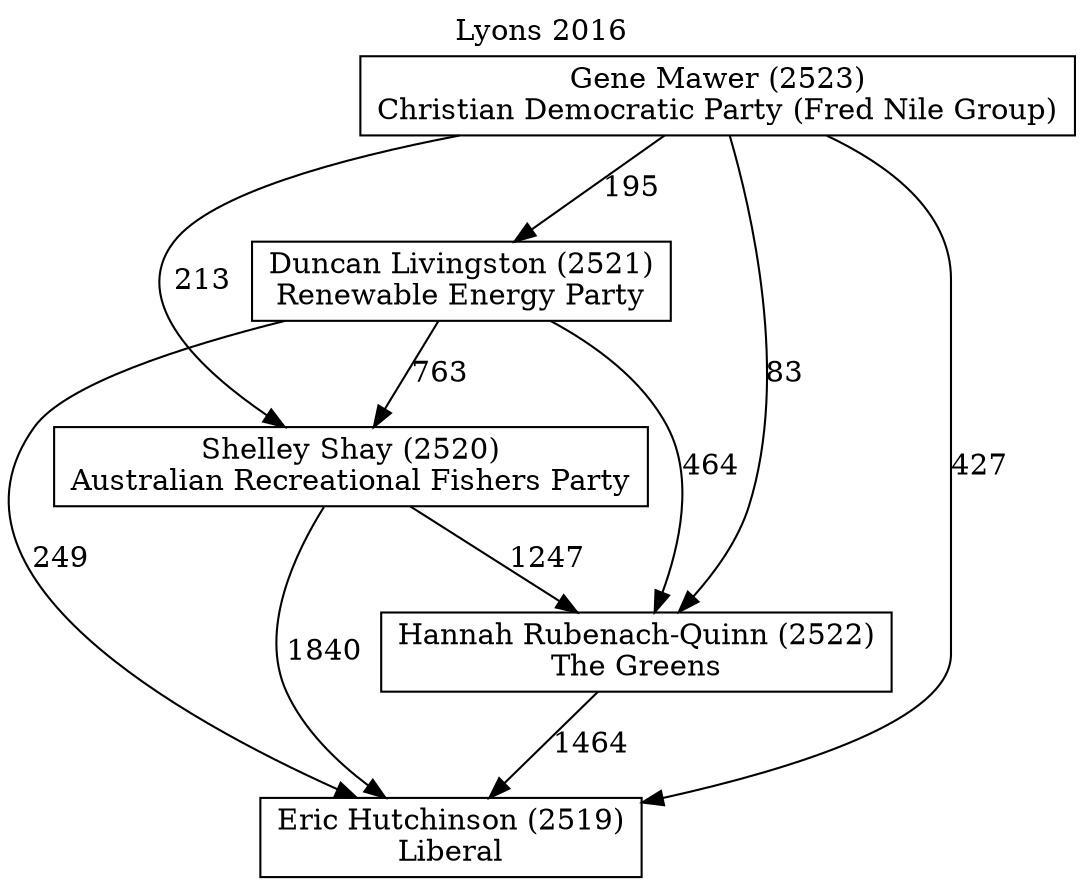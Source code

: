 // House preference flow
digraph "Eric Hutchinson (2519)_Lyons_2016" {
	graph [label="Lyons 2016" labelloc=t mclimit=10]
	node [shape=box]
	"Eric Hutchinson (2519)" [label="Eric Hutchinson (2519)
Liberal"]
	"Hannah Rubenach-Quinn (2522)" [label="Hannah Rubenach-Quinn (2522)
The Greens"]
	"Shelley Shay (2520)" [label="Shelley Shay (2520)
Australian Recreational Fishers Party"]
	"Duncan Livingston (2521)" [label="Duncan Livingston (2521)
Renewable Energy Party"]
	"Gene Mawer (2523)" [label="Gene Mawer (2523)
Christian Democratic Party (Fred Nile Group)"]
	"Hannah Rubenach-Quinn (2522)" -> "Eric Hutchinson (2519)" [label=1464]
	"Shelley Shay (2520)" -> "Hannah Rubenach-Quinn (2522)" [label=1247]
	"Duncan Livingston (2521)" -> "Shelley Shay (2520)" [label=763]
	"Gene Mawer (2523)" -> "Duncan Livingston (2521)" [label=195]
	"Shelley Shay (2520)" -> "Eric Hutchinson (2519)" [label=1840]
	"Duncan Livingston (2521)" -> "Eric Hutchinson (2519)" [label=249]
	"Gene Mawer (2523)" -> "Eric Hutchinson (2519)" [label=427]
	"Gene Mawer (2523)" -> "Shelley Shay (2520)" [label=213]
	"Duncan Livingston (2521)" -> "Hannah Rubenach-Quinn (2522)" [label=464]
	"Gene Mawer (2523)" -> "Hannah Rubenach-Quinn (2522)" [label=83]
}
